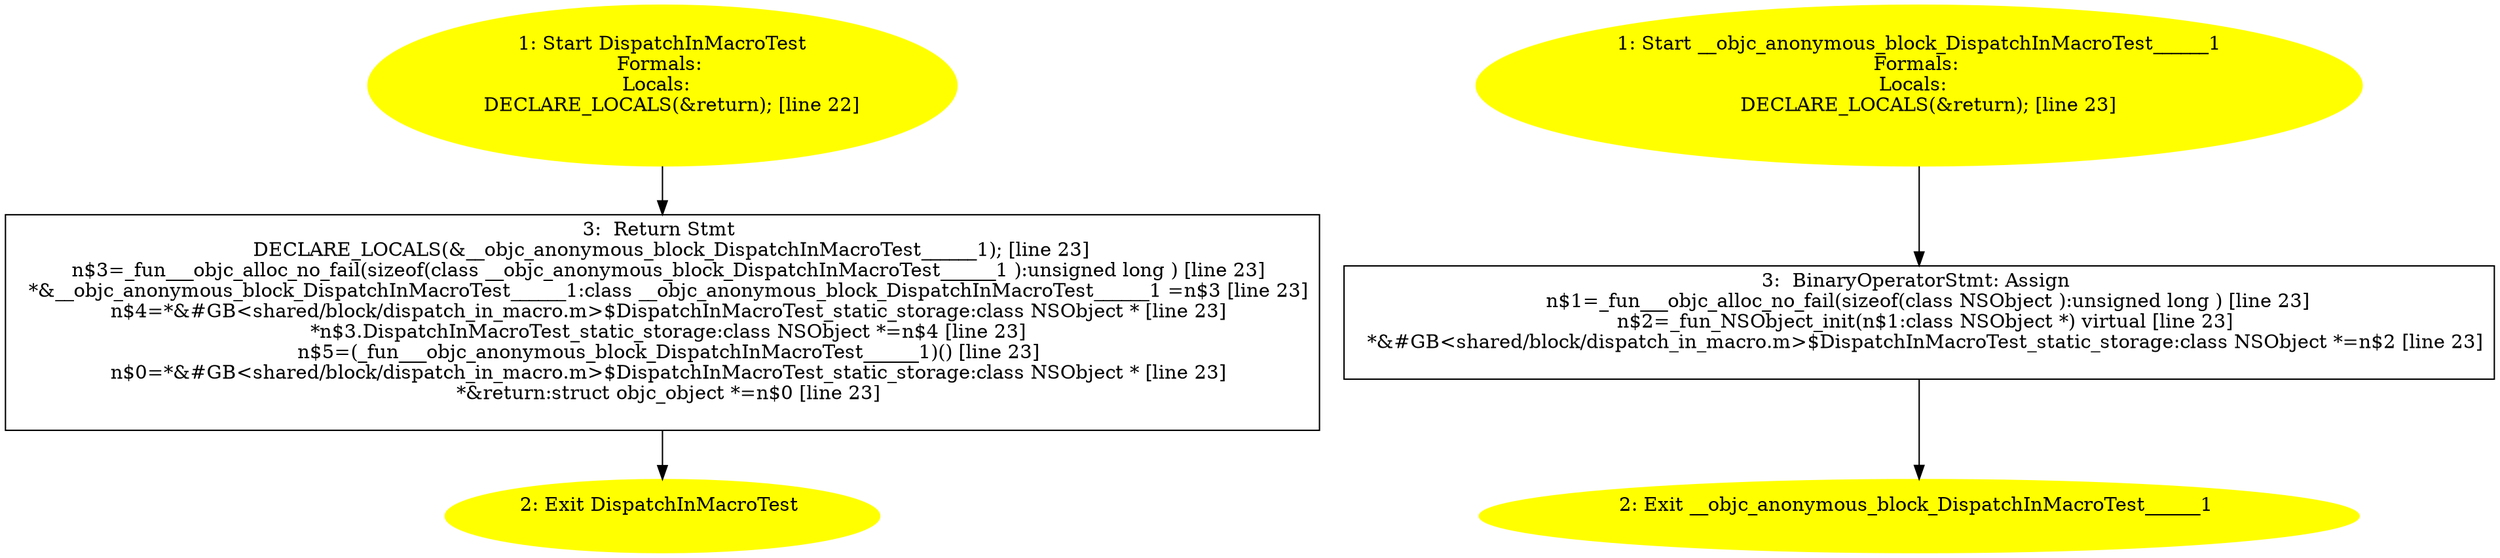 /* @generated */
digraph iCFG {
"DispatchInMacroTest.f5d56763274a479d06265a2f9562bef1_3" [label="3:  Return Stmt \n   DECLARE_LOCALS(&__objc_anonymous_block_DispatchInMacroTest______1); [line 23]\n  n$3=_fun___objc_alloc_no_fail(sizeof(class __objc_anonymous_block_DispatchInMacroTest______1 ):unsigned long ) [line 23]\n  *&__objc_anonymous_block_DispatchInMacroTest______1:class __objc_anonymous_block_DispatchInMacroTest______1 =n$3 [line 23]\n  n$4=*&#GB<shared/block/dispatch_in_macro.m>$DispatchInMacroTest_static_storage:class NSObject * [line 23]\n  *n$3.DispatchInMacroTest_static_storage:class NSObject *=n$4 [line 23]\n  n$5=(_fun___objc_anonymous_block_DispatchInMacroTest______1)() [line 23]\n  n$0=*&#GB<shared/block/dispatch_in_macro.m>$DispatchInMacroTest_static_storage:class NSObject * [line 23]\n  *&return:struct objc_object *=n$0 [line 23]\n " shape="box"]
	

	 "DispatchInMacroTest.f5d56763274a479d06265a2f9562bef1_3" -> "DispatchInMacroTest.f5d56763274a479d06265a2f9562bef1_2" ;
"DispatchInMacroTest.f5d56763274a479d06265a2f9562bef1_2" [label="2: Exit DispatchInMacroTest \n  " color=yellow style=filled]
	

"DispatchInMacroTest.f5d56763274a479d06265a2f9562bef1_1" [label="1: Start DispatchInMacroTest\nFormals: \nLocals:  \n   DECLARE_LOCALS(&return); [line 22]\n " color=yellow style=filled]
	

	 "DispatchInMacroTest.f5d56763274a479d06265a2f9562bef1_1" -> "DispatchInMacroTest.f5d56763274a479d06265a2f9562bef1_3" ;
"__objc_anonymous_block_DispatchInMacroTest______1.db6c315d2cd0e3514d444428887908e2_3" [label="3:  BinaryOperatorStmt: Assign \n   n$1=_fun___objc_alloc_no_fail(sizeof(class NSObject ):unsigned long ) [line 23]\n  n$2=_fun_NSObject_init(n$1:class NSObject *) virtual [line 23]\n  *&#GB<shared/block/dispatch_in_macro.m>$DispatchInMacroTest_static_storage:class NSObject *=n$2 [line 23]\n " shape="box"]
	

	 "__objc_anonymous_block_DispatchInMacroTest______1.db6c315d2cd0e3514d444428887908e2_3" -> "__objc_anonymous_block_DispatchInMacroTest______1.db6c315d2cd0e3514d444428887908e2_2" ;
"__objc_anonymous_block_DispatchInMacroTest______1.db6c315d2cd0e3514d444428887908e2_2" [label="2: Exit __objc_anonymous_block_DispatchInMacroTest______1 \n  " color=yellow style=filled]
	

"__objc_anonymous_block_DispatchInMacroTest______1.db6c315d2cd0e3514d444428887908e2_1" [label="1: Start __objc_anonymous_block_DispatchInMacroTest______1\nFormals: \nLocals:  \n   DECLARE_LOCALS(&return); [line 23]\n " color=yellow style=filled]
	

	 "__objc_anonymous_block_DispatchInMacroTest______1.db6c315d2cd0e3514d444428887908e2_1" -> "__objc_anonymous_block_DispatchInMacroTest______1.db6c315d2cd0e3514d444428887908e2_3" ;
}
